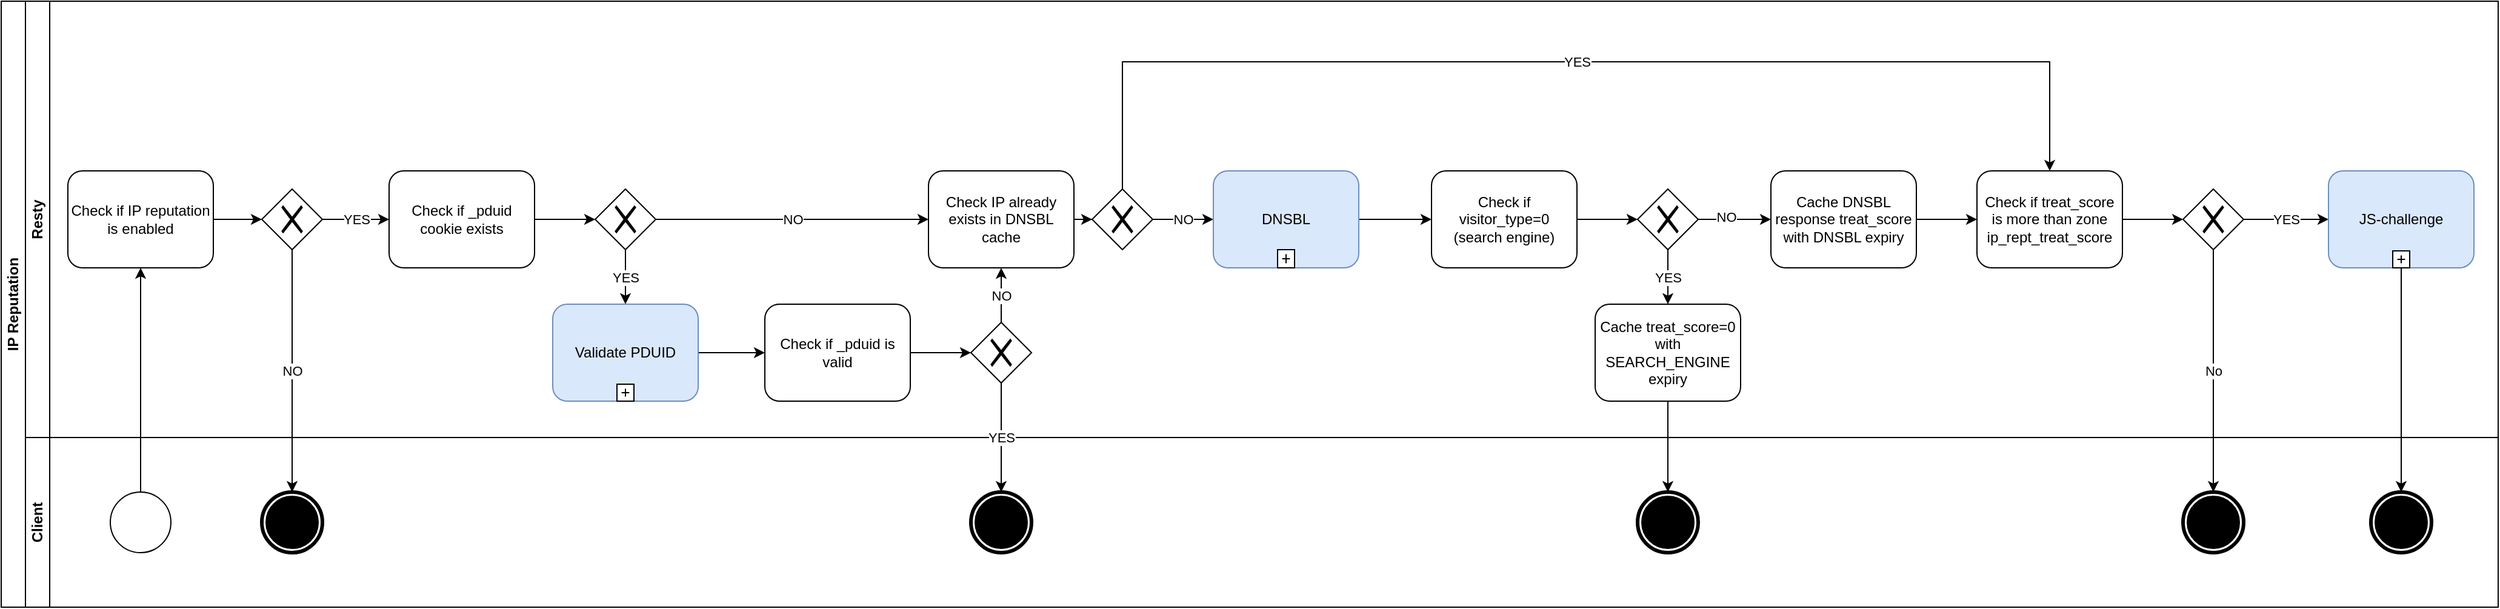 <mxfile version="14.4.7" type="github" pages="4">
  <diagram id="FM04whXNcfyG1jP_JYNI" name="Main">
    <mxGraphModel dx="2452" dy="942" grid="1" gridSize="10" guides="1" tooltips="1" connect="1" arrows="1" fold="1" page="1" pageScale="1" pageWidth="850" pageHeight="1100" background="none" math="0" shadow="0">
      <root>
        <mxCell id="0" />
        <mxCell id="1" parent="0" />
        <mxCell id="Lnknif8dTfj-DUFB5nNW-5" value="IP Reputation" style="swimlane;html=1;childLayout=stackLayout;resizeParent=1;resizeParentMax=0;horizontal=0;startSize=20;horizontalStack=0;fontFamily=Helvetica;labelBorderColor=none;labelBackgroundColor=none;whiteSpace=wrap;" parent="1" vertex="1">
          <mxGeometry x="580" y="300" width="2060" height="500" as="geometry" />
        </mxCell>
        <mxCell id="Lnknif8dTfj-DUFB5nNW-11" style="edgeStyle=orthogonalEdgeStyle;rounded=0;orthogonalLoop=1;jettySize=auto;html=1;fontFamily=Helvetica;labelBorderColor=none;labelBackgroundColor=none;" parent="Lnknif8dTfj-DUFB5nNW-5" source="Lnknif8dTfj-DUFB5nNW-9" target="Lnknif8dTfj-DUFB5nNW-10" edge="1">
          <mxGeometry relative="1" as="geometry" />
        </mxCell>
        <mxCell id="Lnknif8dTfj-DUFB5nNW-7" value="Resty" style="swimlane;html=1;startSize=20;horizontal=0;fontFamily=Helvetica;labelBorderColor=none;labelBackgroundColor=none;whiteSpace=wrap;" parent="Lnknif8dTfj-DUFB5nNW-5" vertex="1">
          <mxGeometry x="20" width="2040" height="360" as="geometry" />
        </mxCell>
        <mxCell id="Lnknif8dTfj-DUFB5nNW-13" style="edgeStyle=orthogonalEdgeStyle;rounded=0;orthogonalLoop=1;jettySize=auto;html=1;fontFamily=Helvetica;labelBorderColor=none;labelBackgroundColor=none;" parent="Lnknif8dTfj-DUFB5nNW-7" source="Lnknif8dTfj-DUFB5nNW-10" target="Lnknif8dTfj-DUFB5nNW-12" edge="1">
          <mxGeometry relative="1" as="geometry" />
        </mxCell>
        <mxCell id="Lnknif8dTfj-DUFB5nNW-10" value="Check if IP reputation is enabled " style="shape=ext;rounded=1;html=1;fontFamily=Helvetica;labelBorderColor=none;labelBackgroundColor=none;whiteSpace=wrap;" parent="Lnknif8dTfj-DUFB5nNW-7" vertex="1">
          <mxGeometry x="35" y="140" width="120" height="80" as="geometry" />
        </mxCell>
        <mxCell id="3L-Kfm5Q9SkvJ-fsHLHz-19" value="YES" style="edgeStyle=orthogonalEdgeStyle;rounded=0;orthogonalLoop=1;jettySize=auto;html=1;" parent="Lnknif8dTfj-DUFB5nNW-7" source="Lnknif8dTfj-DUFB5nNW-12" target="3L-Kfm5Q9SkvJ-fsHLHz-18" edge="1">
          <mxGeometry relative="1" as="geometry" />
        </mxCell>
        <mxCell id="Lnknif8dTfj-DUFB5nNW-12" value="" style="shape=mxgraph.bpmn.shape;html=1;verticalLabelPosition=bottom;labelBackgroundColor=none;verticalAlign=top;align=center;perimeter=rhombusPerimeter;background=gateway;outlineConnect=0;outline=none;symbol=exclusiveGw;fontFamily=Helvetica;labelBorderColor=none;whiteSpace=wrap;" parent="Lnknif8dTfj-DUFB5nNW-7" vertex="1">
          <mxGeometry x="195" y="155" width="50" height="50" as="geometry" />
        </mxCell>
        <mxCell id="Lnknif8dTfj-DUFB5nNW-82" style="edgeStyle=orthogonalEdgeStyle;rounded=0;orthogonalLoop=1;jettySize=auto;html=1;labelBackgroundColor=none;fontFamily=Helvetica;" parent="Lnknif8dTfj-DUFB5nNW-7" source="Lnknif8dTfj-DUFB5nNW-17" target="Lnknif8dTfj-DUFB5nNW-81" edge="1">
          <mxGeometry relative="1" as="geometry" />
        </mxCell>
        <mxCell id="Lnknif8dTfj-DUFB5nNW-17" value="Check IP already exists in DNSBL cache" style="shape=ext;rounded=1;html=1;fontFamily=Helvetica;labelBorderColor=none;labelBackgroundColor=none;whiteSpace=wrap;" parent="Lnknif8dTfj-DUFB5nNW-7" vertex="1">
          <mxGeometry x="745" y="140" width="120" height="80" as="geometry" />
        </mxCell>
        <mxCell id="Lnknif8dTfj-DUFB5nNW-62" style="edgeStyle=orthogonalEdgeStyle;rounded=0;orthogonalLoop=1;jettySize=auto;html=1;fontFamily=Helvetica;labelBorderColor=none;labelBackgroundColor=none;" parent="Lnknif8dTfj-DUFB5nNW-7" source="Lnknif8dTfj-DUFB5nNW-42" target="Lnknif8dTfj-DUFB5nNW-61" edge="1">
          <mxGeometry relative="1" as="geometry" />
        </mxCell>
        <mxCell id="Lnknif8dTfj-DUFB5nNW-42" value="Check if visitor_type=0&lt;br&gt;(search engine)" style="shape=ext;rounded=1;html=1;fontFamily=Helvetica;labelBorderColor=none;labelBackgroundColor=none;whiteSpace=wrap;" parent="Lnknif8dTfj-DUFB5nNW-7" vertex="1">
          <mxGeometry x="1160" y="140" width="120" height="80" as="geometry" />
        </mxCell>
        <mxCell id="Lnknif8dTfj-DUFB5nNW-74" style="edgeStyle=orthogonalEdgeStyle;rounded=0;orthogonalLoop=1;jettySize=auto;html=1;fontFamily=Helvetica;labelBorderColor=none;labelBackgroundColor=none;" parent="Lnknif8dTfj-DUFB5nNW-7" source="Lnknif8dTfj-DUFB5nNW-48" target="Lnknif8dTfj-DUFB5nNW-73" edge="1">
          <mxGeometry relative="1" as="geometry" />
        </mxCell>
        <mxCell id="Lnknif8dTfj-DUFB5nNW-48" value="Cache DNSBL response treat_score with DNSBL expiry" style="shape=ext;rounded=1;html=1;fontFamily=Helvetica;labelBorderColor=none;labelBackgroundColor=none;whiteSpace=wrap;" parent="Lnknif8dTfj-DUFB5nNW-7" vertex="1">
          <mxGeometry x="1440" y="140" width="120" height="80" as="geometry" />
        </mxCell>
        <mxCell id="Lnknif8dTfj-DUFB5nNW-96" style="edgeStyle=orthogonalEdgeStyle;rounded=0;orthogonalLoop=1;jettySize=auto;html=1;labelBackgroundColor=none;fontFamily=Helvetica;" parent="Lnknif8dTfj-DUFB5nNW-7" source="Lnknif8dTfj-DUFB5nNW-61" target="Lnknif8dTfj-DUFB5nNW-48" edge="1">
          <mxGeometry relative="1" as="geometry">
            <mxPoint x="1440" y="180" as="targetPoint" />
          </mxGeometry>
        </mxCell>
        <mxCell id="Lnknif8dTfj-DUFB5nNW-97" value="NO" style="edgeLabel;html=1;align=center;verticalAlign=middle;resizable=0;points=[];fontFamily=Helvetica;" parent="Lnknif8dTfj-DUFB5nNW-96" vertex="1" connectable="0">
          <mxGeometry x="-0.249" y="2" relative="1" as="geometry">
            <mxPoint as="offset" />
          </mxGeometry>
        </mxCell>
        <mxCell id="_LtZH-9DGDJM8aVILOaV-4" value="YES" style="edgeStyle=orthogonalEdgeStyle;rounded=0;orthogonalLoop=1;jettySize=auto;html=1;" parent="Lnknif8dTfj-DUFB5nNW-7" source="Lnknif8dTfj-DUFB5nNW-61" target="Lnknif8dTfj-DUFB5nNW-64" edge="1">
          <mxGeometry relative="1" as="geometry" />
        </mxCell>
        <mxCell id="Lnknif8dTfj-DUFB5nNW-61" value="" style="shape=mxgraph.bpmn.shape;html=1;verticalLabelPosition=bottom;labelBackgroundColor=none;verticalAlign=top;align=center;perimeter=rhombusPerimeter;background=gateway;outlineConnect=0;outline=none;symbol=exclusiveGw;fontFamily=Helvetica;labelBorderColor=none;whiteSpace=wrap;" parent="Lnknif8dTfj-DUFB5nNW-7" vertex="1">
          <mxGeometry x="1330" y="155" width="50" height="50" as="geometry" />
        </mxCell>
        <mxCell id="Lnknif8dTfj-DUFB5nNW-64" value="Cache treat_score=0 with SEARCH_ENGINE expiry " style="shape=ext;rounded=1;html=1;fontFamily=Helvetica;labelBorderColor=none;labelBackgroundColor=none;whiteSpace=wrap;" parent="Lnknif8dTfj-DUFB5nNW-7" vertex="1">
          <mxGeometry x="1295" y="250" width="120" height="80" as="geometry" />
        </mxCell>
        <mxCell id="3L-Kfm5Q9SkvJ-fsHLHz-3" style="edgeStyle=orthogonalEdgeStyle;rounded=0;orthogonalLoop=1;jettySize=auto;html=1;" parent="Lnknif8dTfj-DUFB5nNW-7" source="Lnknif8dTfj-DUFB5nNW-73" target="3L-Kfm5Q9SkvJ-fsHLHz-2" edge="1">
          <mxGeometry relative="1" as="geometry" />
        </mxCell>
        <mxCell id="Lnknif8dTfj-DUFB5nNW-73" value="Check if treat_score is more than zone ip_rept_treat_score" style="shape=ext;rounded=1;html=1;fontFamily=Helvetica;labelBorderColor=none;labelBackgroundColor=none;whiteSpace=wrap;" parent="Lnknif8dTfj-DUFB5nNW-7" vertex="1">
          <mxGeometry x="1610" y="140" width="120" height="80" as="geometry" />
        </mxCell>
        <mxCell id="_LtZH-9DGDJM8aVILOaV-2" value="NO" style="edgeStyle=orthogonalEdgeStyle;rounded=0;orthogonalLoop=1;jettySize=auto;html=1;" parent="Lnknif8dTfj-DUFB5nNW-7" source="Lnknif8dTfj-DUFB5nNW-81" target="_LtZH-9DGDJM8aVILOaV-9" edge="1">
          <mxGeometry relative="1" as="geometry">
            <mxPoint x="880.0" y="180" as="targetPoint" />
          </mxGeometry>
        </mxCell>
        <mxCell id="Lnknif8dTfj-DUFB5nNW-81" value="" style="shape=mxgraph.bpmn.shape;html=1;verticalLabelPosition=bottom;labelBackgroundColor=#ffffff;verticalAlign=top;align=center;perimeter=rhombusPerimeter;background=gateway;outlineConnect=0;outline=none;symbol=exclusiveGw;fontFamily=Helvetica;" parent="Lnknif8dTfj-DUFB5nNW-7" vertex="1">
          <mxGeometry x="880" y="155" width="50" height="50" as="geometry" />
        </mxCell>
        <mxCell id="3L-Kfm5Q9SkvJ-fsHLHz-9" value="YES" style="edgeStyle=orthogonalEdgeStyle;rounded=0;orthogonalLoop=1;jettySize=auto;html=1;" parent="Lnknif8dTfj-DUFB5nNW-7" source="3L-Kfm5Q9SkvJ-fsHLHz-2" target="_LtZH-9DGDJM8aVILOaV-12" edge="1">
          <mxGeometry relative="1" as="geometry">
            <mxPoint x="1905" y="180" as="targetPoint" />
          </mxGeometry>
        </mxCell>
        <mxCell id="3L-Kfm5Q9SkvJ-fsHLHz-2" value="" style="shape=mxgraph.bpmn.shape;html=1;verticalLabelPosition=bottom;labelBackgroundColor=#ffffff;verticalAlign=top;align=center;perimeter=rhombusPerimeter;background=gateway;outlineConnect=0;outline=none;symbol=exclusiveGw;" parent="Lnknif8dTfj-DUFB5nNW-7" vertex="1">
          <mxGeometry x="1780" y="155" width="50" height="50" as="geometry" />
        </mxCell>
        <mxCell id="3L-Kfm5Q9SkvJ-fsHLHz-22" style="edgeStyle=orthogonalEdgeStyle;rounded=0;orthogonalLoop=1;jettySize=auto;html=1;" parent="Lnknif8dTfj-DUFB5nNW-7" source="3L-Kfm5Q9SkvJ-fsHLHz-18" target="3L-Kfm5Q9SkvJ-fsHLHz-21" edge="1">
          <mxGeometry relative="1" as="geometry" />
        </mxCell>
        <mxCell id="3L-Kfm5Q9SkvJ-fsHLHz-18" value="Check if _pduid cookie exists" style="shape=ext;rounded=1;html=1;fontFamily=Helvetica;labelBorderColor=none;labelBackgroundColor=none;whiteSpace=wrap;" parent="Lnknif8dTfj-DUFB5nNW-7" vertex="1">
          <mxGeometry x="300" y="140" width="120" height="80" as="geometry" />
        </mxCell>
        <mxCell id="3L-Kfm5Q9SkvJ-fsHLHz-27" value="YES" style="edgeStyle=orthogonalEdgeStyle;rounded=0;orthogonalLoop=1;jettySize=auto;html=1;" parent="Lnknif8dTfj-DUFB5nNW-7" source="3L-Kfm5Q9SkvJ-fsHLHz-21" target="8DBAYRj4Cgo4CYcVGYf4-5" edge="1">
          <mxGeometry relative="1" as="geometry">
            <mxPoint x="495" y="260" as="targetPoint" />
          </mxGeometry>
        </mxCell>
        <mxCell id="3L-Kfm5Q9SkvJ-fsHLHz-36" value="NO" style="edgeStyle=orthogonalEdgeStyle;rounded=0;orthogonalLoop=1;jettySize=auto;html=1;" parent="Lnknif8dTfj-DUFB5nNW-7" source="3L-Kfm5Q9SkvJ-fsHLHz-21" target="Lnknif8dTfj-DUFB5nNW-17" edge="1">
          <mxGeometry relative="1" as="geometry" />
        </mxCell>
        <mxCell id="3L-Kfm5Q9SkvJ-fsHLHz-21" value="" style="shape=mxgraph.bpmn.shape;html=1;verticalLabelPosition=bottom;labelBackgroundColor=#ffffff;verticalAlign=top;align=center;perimeter=rhombusPerimeter;background=gateway;outlineConnect=0;outline=none;symbol=exclusiveGw;" parent="Lnknif8dTfj-DUFB5nNW-7" vertex="1">
          <mxGeometry x="470" y="155" width="50" height="50" as="geometry" />
        </mxCell>
        <mxCell id="_LtZH-9DGDJM8aVILOaV-7" value="YES" style="edgeStyle=orthogonalEdgeStyle;rounded=0;orthogonalLoop=1;jettySize=auto;html=1;entryX=0.5;entryY=0;entryDx=0;entryDy=0;" parent="Lnknif8dTfj-DUFB5nNW-7" source="Lnknif8dTfj-DUFB5nNW-81" target="Lnknif8dTfj-DUFB5nNW-73" edge="1">
          <mxGeometry relative="1" as="geometry">
            <mxPoint x="785.0" y="30" as="targetPoint" />
            <Array as="points">
              <mxPoint x="905" y="50" />
              <mxPoint x="1670" y="50" />
            </Array>
          </mxGeometry>
        </mxCell>
        <mxCell id="_LtZH-9DGDJM8aVILOaV-11" style="edgeStyle=orthogonalEdgeStyle;rounded=0;orthogonalLoop=1;jettySize=auto;html=1;" parent="Lnknif8dTfj-DUFB5nNW-7" source="_LtZH-9DGDJM8aVILOaV-9" target="Lnknif8dTfj-DUFB5nNW-42" edge="1">
          <mxGeometry relative="1" as="geometry" />
        </mxCell>
        <UserObject label="DNSBL" link="data:page/id,mE-E8nr-e-uLJXLUWdjC" id="_LtZH-9DGDJM8aVILOaV-9">
          <mxCell style="html=1;whiteSpace=wrap;rounded=1;dropTarget=0;fillColor=#dae8fc;strokeColor=#6c8ebf;" parent="Lnknif8dTfj-DUFB5nNW-7" vertex="1">
            <mxGeometry x="980" y="140" width="120" height="80" as="geometry" />
          </mxCell>
        </UserObject>
        <mxCell id="_LtZH-9DGDJM8aVILOaV-10" value="" style="html=1;shape=plus;outlineConnect=0;" parent="_LtZH-9DGDJM8aVILOaV-9" vertex="1">
          <mxGeometry x="0.5" y="1" width="14" height="15" relative="1" as="geometry">
            <mxPoint x="-7" y="-15" as="offset" />
          </mxGeometry>
        </mxCell>
        <UserObject label="JS-challenge" link="data:page/id,acCZPXggkSWonKdyifNn" id="_LtZH-9DGDJM8aVILOaV-12">
          <mxCell style="html=1;whiteSpace=wrap;rounded=1;dropTarget=0;fillColor=#dae8fc;strokeColor=#6c8ebf;" parent="Lnknif8dTfj-DUFB5nNW-7" vertex="1">
            <mxGeometry x="1900" y="140" width="120" height="80" as="geometry" />
          </mxCell>
        </UserObject>
        <mxCell id="_LtZH-9DGDJM8aVILOaV-13" value="" style="html=1;shape=plus;outlineConnect=0;" parent="_LtZH-9DGDJM8aVILOaV-12" vertex="1">
          <mxGeometry x="0.5" y="1" width="14" height="14" relative="1" as="geometry">
            <mxPoint x="-7" y="-14" as="offset" />
          </mxGeometry>
        </mxCell>
        <mxCell id="42kjpcf2XNEour578Sm9-2" style="edgeStyle=orthogonalEdgeStyle;rounded=0;orthogonalLoop=1;jettySize=auto;html=1;" edge="1" parent="Lnknif8dTfj-DUFB5nNW-7" source="8DBAYRj4Cgo4CYcVGYf4-5" target="42kjpcf2XNEour578Sm9-1">
          <mxGeometry relative="1" as="geometry" />
        </mxCell>
        <UserObject label="Validate PDUID" link="data:page/id,QjvDUsxRnpU2SDRxm_fl" id="8DBAYRj4Cgo4CYcVGYf4-5">
          <mxCell style="html=1;whiteSpace=wrap;rounded=1;dropTarget=0;fillColor=#dae8fc;strokeColor=#6c8ebf;" parent="Lnknif8dTfj-DUFB5nNW-7" vertex="1">
            <mxGeometry x="435" y="250" width="120" height="80" as="geometry" />
          </mxCell>
        </UserObject>
        <mxCell id="8DBAYRj4Cgo4CYcVGYf4-6" value="" style="html=1;shape=plus;outlineConnect=0;" parent="8DBAYRj4Cgo4CYcVGYf4-5" vertex="1">
          <mxGeometry x="0.5" y="1" width="14" height="14" relative="1" as="geometry">
            <mxPoint x="-7" y="-14" as="offset" />
          </mxGeometry>
        </mxCell>
        <mxCell id="42kjpcf2XNEour578Sm9-5" style="edgeStyle=orthogonalEdgeStyle;rounded=0;orthogonalLoop=1;jettySize=auto;html=1;" edge="1" parent="Lnknif8dTfj-DUFB5nNW-7" source="42kjpcf2XNEour578Sm9-1" target="42kjpcf2XNEour578Sm9-4">
          <mxGeometry relative="1" as="geometry" />
        </mxCell>
        <mxCell id="42kjpcf2XNEour578Sm9-1" value="Check if _pduid is valid" style="shape=ext;rounded=1;html=1;fontFamily=Helvetica;labelBorderColor=none;labelBackgroundColor=none;whiteSpace=wrap;" vertex="1" parent="Lnknif8dTfj-DUFB5nNW-7">
          <mxGeometry x="610" y="250" width="120" height="80" as="geometry" />
        </mxCell>
        <mxCell id="42kjpcf2XNEour578Sm9-10" value="NO" style="edgeStyle=orthogonalEdgeStyle;rounded=0;orthogonalLoop=1;jettySize=auto;html=1;" edge="1" parent="Lnknif8dTfj-DUFB5nNW-7" source="42kjpcf2XNEour578Sm9-4" target="Lnknif8dTfj-DUFB5nNW-17">
          <mxGeometry relative="1" as="geometry" />
        </mxCell>
        <mxCell id="42kjpcf2XNEour578Sm9-4" value="" style="shape=mxgraph.bpmn.shape;html=1;verticalLabelPosition=bottom;labelBackgroundColor=#ffffff;verticalAlign=top;align=center;perimeter=rhombusPerimeter;background=gateway;outlineConnect=0;outline=none;symbol=exclusiveGw;fontFamily=Helvetica;" vertex="1" parent="Lnknif8dTfj-DUFB5nNW-7">
          <mxGeometry x="780" y="265" width="50" height="50" as="geometry" />
        </mxCell>
        <mxCell id="Lnknif8dTfj-DUFB5nNW-67" style="edgeStyle=orthogonalEdgeStyle;rounded=0;orthogonalLoop=1;jettySize=auto;html=1;fontFamily=Helvetica;labelBorderColor=none;labelBackgroundColor=none;" parent="Lnknif8dTfj-DUFB5nNW-5" source="Lnknif8dTfj-DUFB5nNW-64" target="Lnknif8dTfj-DUFB5nNW-66" edge="1">
          <mxGeometry relative="1" as="geometry" />
        </mxCell>
        <mxCell id="3L-Kfm5Q9SkvJ-fsHLHz-5" value="No" style="edgeStyle=orthogonalEdgeStyle;rounded=0;orthogonalLoop=1;jettySize=auto;html=1;" parent="Lnknif8dTfj-DUFB5nNW-5" source="3L-Kfm5Q9SkvJ-fsHLHz-2" target="3L-Kfm5Q9SkvJ-fsHLHz-4" edge="1">
          <mxGeometry relative="1" as="geometry" />
        </mxCell>
        <mxCell id="3L-Kfm5Q9SkvJ-fsHLHz-42" style="edgeStyle=orthogonalEdgeStyle;rounded=0;orthogonalLoop=1;jettySize=auto;html=1;" parent="Lnknif8dTfj-DUFB5nNW-5" source="_LtZH-9DGDJM8aVILOaV-12" target="3L-Kfm5Q9SkvJ-fsHLHz-41" edge="1">
          <mxGeometry relative="1" as="geometry">
            <mxPoint x="1985" y="220" as="sourcePoint" />
          </mxGeometry>
        </mxCell>
        <mxCell id="Lnknif8dTfj-DUFB5nNW-8" value="Client" style="swimlane;html=1;startSize=20;horizontal=0;fontFamily=Helvetica;labelBorderColor=none;labelBackgroundColor=none;whiteSpace=wrap;" parent="Lnknif8dTfj-DUFB5nNW-5" vertex="1">
          <mxGeometry x="20" y="360" width="2040" height="140" as="geometry" />
        </mxCell>
        <mxCell id="Lnknif8dTfj-DUFB5nNW-9" value="" style="shape=mxgraph.bpmn.shape;html=1;verticalLabelPosition=bottom;labelBackgroundColor=none;verticalAlign=top;align=center;perimeter=ellipsePerimeter;outlineConnect=0;outline=standard;symbol=general;fontFamily=Helvetica;labelBorderColor=none;whiteSpace=wrap;" parent="Lnknif8dTfj-DUFB5nNW-8" vertex="1">
          <mxGeometry x="70" y="45" width="50" height="50" as="geometry" />
        </mxCell>
        <mxCell id="Lnknif8dTfj-DUFB5nNW-14" value="" style="shape=mxgraph.bpmn.shape;html=1;verticalLabelPosition=bottom;labelBackgroundColor=none;verticalAlign=top;align=center;perimeter=ellipsePerimeter;outlineConnect=0;outline=end;symbol=terminate;fontFamily=Helvetica;labelBorderColor=none;whiteSpace=wrap;" parent="Lnknif8dTfj-DUFB5nNW-8" vertex="1">
          <mxGeometry x="195" y="45" width="50" height="50" as="geometry" />
        </mxCell>
        <mxCell id="Lnknif8dTfj-DUFB5nNW-66" value="" style="shape=mxgraph.bpmn.shape;html=1;verticalLabelPosition=bottom;labelBackgroundColor=none;verticalAlign=top;align=center;perimeter=ellipsePerimeter;outlineConnect=0;outline=end;symbol=terminate;fontFamily=Helvetica;labelBorderColor=none;whiteSpace=wrap;" parent="Lnknif8dTfj-DUFB5nNW-8" vertex="1">
          <mxGeometry x="1330" y="45" width="50" height="50" as="geometry" />
        </mxCell>
        <mxCell id="3L-Kfm5Q9SkvJ-fsHLHz-4" value="" style="shape=mxgraph.bpmn.shape;html=1;verticalLabelPosition=bottom;labelBackgroundColor=none;verticalAlign=top;align=center;perimeter=ellipsePerimeter;outlineConnect=0;outline=end;symbol=terminate;fontFamily=Helvetica;labelBorderColor=none;whiteSpace=wrap;" parent="Lnknif8dTfj-DUFB5nNW-8" vertex="1">
          <mxGeometry x="1780" y="45" width="50" height="50" as="geometry" />
        </mxCell>
        <mxCell id="3L-Kfm5Q9SkvJ-fsHLHz-41" value="" style="shape=mxgraph.bpmn.shape;html=1;verticalLabelPosition=bottom;labelBackgroundColor=none;verticalAlign=top;align=center;perimeter=ellipsePerimeter;outlineConnect=0;outline=end;symbol=terminate;fontFamily=Helvetica;labelBorderColor=none;whiteSpace=wrap;" parent="Lnknif8dTfj-DUFB5nNW-8" vertex="1">
          <mxGeometry x="1935" y="45" width="50" height="50" as="geometry" />
        </mxCell>
        <mxCell id="42kjpcf2XNEour578Sm9-8" value="" style="shape=mxgraph.bpmn.shape;html=1;verticalLabelPosition=bottom;labelBackgroundColor=none;verticalAlign=top;align=center;perimeter=ellipsePerimeter;outlineConnect=0;outline=end;symbol=terminate;fontFamily=Helvetica;labelBorderColor=none;whiteSpace=wrap;" vertex="1" parent="Lnknif8dTfj-DUFB5nNW-8">
          <mxGeometry x="780" y="45" width="50" height="50" as="geometry" />
        </mxCell>
        <mxCell id="Lnknif8dTfj-DUFB5nNW-57" style="edgeStyle=orthogonalEdgeStyle;rounded=0;orthogonalLoop=1;jettySize=auto;html=1;fontFamily=Helvetica;labelBorderColor=none;labelBackgroundColor=none;" parent="Lnknif8dTfj-DUFB5nNW-5" edge="1">
          <mxGeometry relative="1" as="geometry">
            <mxPoint x="1165" y="450" as="sourcePoint" />
          </mxGeometry>
        </mxCell>
        <mxCell id="_LtZH-9DGDJM8aVILOaV-8" value="NO" style="edgeStyle=orthogonalEdgeStyle;rounded=0;orthogonalLoop=1;jettySize=auto;html=1;" parent="Lnknif8dTfj-DUFB5nNW-5" source="Lnknif8dTfj-DUFB5nNW-12" target="Lnknif8dTfj-DUFB5nNW-14" edge="1">
          <mxGeometry relative="1" as="geometry" />
        </mxCell>
        <mxCell id="42kjpcf2XNEour578Sm9-9" value="YES" style="edgeStyle=orthogonalEdgeStyle;rounded=0;orthogonalLoop=1;jettySize=auto;html=1;" edge="1" parent="Lnknif8dTfj-DUFB5nNW-5" source="42kjpcf2XNEour578Sm9-4" target="42kjpcf2XNEour578Sm9-8">
          <mxGeometry relative="1" as="geometry" />
        </mxCell>
      </root>
    </mxGraphModel>
  </diagram>
  <diagram id="mE-E8nr-e-uLJXLUWdjC" name="DNSBL">
    <mxGraphModel dx="2942" dy="1130" grid="1" gridSize="10" guides="1" tooltips="1" connect="1" arrows="1" fold="1" page="1" pageScale="1" pageWidth="1169" pageHeight="827" math="0" shadow="0">
      <root>
        <mxCell id="FL4qtChPir1x1vCs4IFo-0" />
        <mxCell id="FL4qtChPir1x1vCs4IFo-1" parent="FL4qtChPir1x1vCs4IFo-0" />
        <mxCell id="-1qGa8jCj9bo05T3ZsCk-0" value="DNSBL" style="swimlane;html=1;childLayout=stackLayout;resizeParent=1;resizeParentMax=0;horizontal=0;startSize=20;horizontalStack=0;" parent="FL4qtChPir1x1vCs4IFo-1" vertex="1">
          <mxGeometry x="104" y="293" width="960" height="240" as="geometry" />
        </mxCell>
        <mxCell id="-1qGa8jCj9bo05T3ZsCk-1" value="Nameserver" style="swimlane;html=1;startSize=20;horizontal=0;" parent="-1qGa8jCj9bo05T3ZsCk-0" vertex="1">
          <mxGeometry x="20" width="940" height="120" as="geometry" />
        </mxCell>
        <mxCell id="a2twxz5E3KHikuRqJYDL-0" value="DNSBL" style="shape=ext;rounded=1;html=1;fontFamily=Helvetica;labelBorderColor=none;labelBackgroundColor=none;whiteSpace=wrap;" parent="-1qGa8jCj9bo05T3ZsCk-1" vertex="1">
          <mxGeometry x="405" y="16" width="120" height="80" as="geometry" />
        </mxCell>
        <mxCell id="-1qGa8jCj9bo05T3ZsCk-2" value="Resty" style="swimlane;html=1;startSize=20;horizontal=0;" parent="-1qGa8jCj9bo05T3ZsCk-0" vertex="1">
          <mxGeometry x="20" y="120" width="940" height="120" as="geometry" />
        </mxCell>
        <mxCell id="a2twxz5E3KHikuRqJYDL-1" value="" style="shape=mxgraph.bpmn.shape;html=1;verticalLabelPosition=bottom;labelBackgroundColor=none;verticalAlign=top;align=center;perimeter=rhombusPerimeter;background=gateway;outlineConnect=0;outline=none;symbol=exclusiveGw;fontFamily=Helvetica;labelBorderColor=none;whiteSpace=wrap;" parent="-1qGa8jCj9bo05T3ZsCk-2" vertex="1">
          <mxGeometry x="150" y="31" width="50" height="50" as="geometry" />
        </mxCell>
        <mxCell id="a2twxz5E3KHikuRqJYDL-3" value="Construct DNSBL query name" style="shape=ext;rounded=1;html=1;fontFamily=Helvetica;labelBorderColor=none;labelBackgroundColor=none;whiteSpace=wrap;" parent="-1qGa8jCj9bo05T3ZsCk-2" vertex="1">
          <mxGeometry x="115" y="16" width="120" height="80" as="geometry" />
        </mxCell>
        <mxCell id="a2twxz5E3KHikuRqJYDL-4" value="Perform DNSBL lookup" style="shape=ext;rounded=1;html=1;fontFamily=Helvetica;labelBorderColor=none;labelBackgroundColor=none;whiteSpace=wrap;" parent="-1qGa8jCj9bo05T3ZsCk-2" vertex="1">
          <mxGeometry x="315" y="16" width="120" height="80" as="geometry" />
        </mxCell>
        <mxCell id="a2twxz5E3KHikuRqJYDL-6" value="Check if DNSBL lookup has response " style="shape=ext;rounded=1;html=1;fontFamily=Helvetica;labelBorderColor=none;labelBackgroundColor=none;whiteSpace=wrap;" parent="-1qGa8jCj9bo05T3ZsCk-2" vertex="1">
          <mxGeometry x="495" y="16" width="120" height="80" as="geometry" />
        </mxCell>
        <mxCell id="a2twxz5E3KHikuRqJYDL-2" style="edgeStyle=orthogonalEdgeStyle;rounded=0;orthogonalLoop=1;jettySize=auto;html=1;fontFamily=Helvetica;labelBorderColor=none;labelBackgroundColor=none;" parent="-1qGa8jCj9bo05T3ZsCk-2" source="a2twxz5E3KHikuRqJYDL-3" target="a2twxz5E3KHikuRqJYDL-4" edge="1">
          <mxGeometry relative="1" as="geometry">
            <mxPoint x="-82.5" y="-304" as="targetPoint" />
          </mxGeometry>
        </mxCell>
        <mxCell id="a2twxz5E3KHikuRqJYDL-14" style="edgeStyle=orthogonalEdgeStyle;rounded=0;orthogonalLoop=1;jettySize=auto;html=1;" parent="-1qGa8jCj9bo05T3ZsCk-2" source="a2twxz5E3KHikuRqJYDL-7" target="a2twxz5E3KHikuRqJYDL-13" edge="1">
          <mxGeometry relative="1" as="geometry" />
        </mxCell>
        <mxCell id="a2twxz5E3KHikuRqJYDL-7" value="Parse DNSBL response" style="shape=ext;rounded=1;html=1;fontFamily=Helvetica;labelBorderColor=none;labelBackgroundColor=none;whiteSpace=wrap;" parent="-1qGa8jCj9bo05T3ZsCk-2" vertex="1">
          <mxGeometry x="670" y="16" width="120" height="80" as="geometry" />
        </mxCell>
        <mxCell id="a2twxz5E3KHikuRqJYDL-5" style="edgeStyle=orthogonalEdgeStyle;rounded=0;orthogonalLoop=1;jettySize=auto;html=1;labelBackgroundColor=none;fontFamily=Helvetica;" parent="-1qGa8jCj9bo05T3ZsCk-2" source="a2twxz5E3KHikuRqJYDL-6" target="a2twxz5E3KHikuRqJYDL-7" edge="1">
          <mxGeometry relative="1" as="geometry" />
        </mxCell>
        <mxCell id="a2twxz5E3KHikuRqJYDL-12" style="edgeStyle=orthogonalEdgeStyle;rounded=0;orthogonalLoop=1;jettySize=auto;html=1;" parent="-1qGa8jCj9bo05T3ZsCk-2" source="a2twxz5E3KHikuRqJYDL-11" target="a2twxz5E3KHikuRqJYDL-3" edge="1">
          <mxGeometry relative="1" as="geometry" />
        </mxCell>
        <mxCell id="a2twxz5E3KHikuRqJYDL-11" value="" style="shape=mxgraph.bpmn.shape;html=1;verticalLabelPosition=bottom;labelBackgroundColor=#ffffff;verticalAlign=top;align=center;perimeter=ellipsePerimeter;outlineConnect=0;outline=standard;symbol=general;" parent="-1qGa8jCj9bo05T3ZsCk-2" vertex="1">
          <mxGeometry x="26" y="31" width="50" height="50" as="geometry" />
        </mxCell>
        <mxCell id="a2twxz5E3KHikuRqJYDL-13" value="" style="shape=mxgraph.bpmn.shape;html=1;verticalLabelPosition=bottom;labelBackgroundColor=#ffffff;verticalAlign=top;align=center;perimeter=ellipsePerimeter;outlineConnect=0;outline=end;symbol=terminate;" parent="-1qGa8jCj9bo05T3ZsCk-2" vertex="1">
          <mxGeometry x="846" y="31" width="50" height="50" as="geometry" />
        </mxCell>
        <mxCell id="a2twxz5E3KHikuRqJYDL-8" style="edgeStyle=orthogonalEdgeStyle;rounded=0;orthogonalLoop=1;jettySize=auto;html=1;entryX=0;entryY=0.5;entryDx=0;entryDy=0;fontFamily=Helvetica;labelBorderColor=none;labelBackgroundColor=none;" parent="-1qGa8jCj9bo05T3ZsCk-0" source="a2twxz5E3KHikuRqJYDL-4" target="a2twxz5E3KHikuRqJYDL-0" edge="1">
          <mxGeometry relative="1" as="geometry" />
        </mxCell>
        <mxCell id="a2twxz5E3KHikuRqJYDL-10" style="edgeStyle=orthogonalEdgeStyle;rounded=0;orthogonalLoop=1;jettySize=auto;html=1;" parent="-1qGa8jCj9bo05T3ZsCk-0" source="a2twxz5E3KHikuRqJYDL-0" target="a2twxz5E3KHikuRqJYDL-6" edge="1">
          <mxGeometry relative="1" as="geometry">
            <Array as="points">
              <mxPoint x="575" y="56" />
            </Array>
          </mxGeometry>
        </mxCell>
      </root>
    </mxGraphModel>
  </diagram>
  <diagram id="acCZPXggkSWonKdyifNn" name="JS-challenge">
    <mxGraphModel dx="2942" dy="1130" grid="1" gridSize="10" guides="1" tooltips="1" connect="1" arrows="1" fold="1" page="1" pageScale="1" pageWidth="1169" pageHeight="827" math="0" shadow="0">
      <root>
        <mxCell id="SMHBNxG1IvavvXgXOWmu-0" />
        <mxCell id="SMHBNxG1IvavvXgXOWmu-1" parent="SMHBNxG1IvavvXgXOWmu-0" />
        <mxCell id="SMHBNxG1IvavvXgXOWmu-2" value="JS-challenge" style="swimlane;html=1;childLayout=stackLayout;resizeParent=1;resizeParentMax=0;horizontal=0;startSize=20;horizontalStack=0;" parent="SMHBNxG1IvavvXgXOWmu-1" vertex="1">
          <mxGeometry x="345" y="234" width="480" height="240" as="geometry" />
        </mxCell>
        <mxCell id="SMHBNxG1IvavvXgXOWmu-3" value="Resty(Response)" style="swimlane;html=1;startSize=20;horizontal=0;" parent="SMHBNxG1IvavvXgXOWmu-2" vertex="1">
          <mxGeometry x="20" width="460" height="120" as="geometry" />
        </mxCell>
        <mxCell id="SMHBNxG1IvavvXgXOWmu-4" value="Resty(Challenge)" style="swimlane;html=1;startSize=20;horizontal=0;" parent="SMHBNxG1IvavvXgXOWmu-2" vertex="1">
          <mxGeometry x="20" y="120" width="460" height="120" as="geometry" />
        </mxCell>
      </root>
    </mxGraphModel>
  </diagram>
  <diagram id="QjvDUsxRnpU2SDRxm_fl" name="Validate PUID">
    <mxGraphModel dx="2452" dy="942" grid="1" gridSize="10" guides="1" tooltips="1" connect="1" arrows="1" fold="1" page="1" pageScale="1" pageWidth="1169" pageHeight="827" math="0" shadow="0">
      <root>
        <mxCell id="9eFZn2yE8RPww_Kog8a--0" />
        <mxCell id="9eFZn2yE8RPww_Kog8a--1" parent="9eFZn2yE8RPww_Kog8a--0" />
        <mxCell id="9eFZn2yE8RPww_Kog8a--2" value="Validate PUID" style="swimlane;html=1;childLayout=stackLayout;resizeParent=1;resizeParentMax=0;horizontal=0;startSize=20;horizontalStack=0;" parent="9eFZn2yE8RPww_Kog8a--1" vertex="1">
          <mxGeometry x="345" y="354" width="1410" height="200" as="geometry" />
        </mxCell>
        <mxCell id="9eFZn2yE8RPww_Kog8a--3" value="Resty" style="swimlane;html=1;startSize=20;horizontal=0;" parent="9eFZn2yE8RPww_Kog8a--2" vertex="1">
          <mxGeometry x="20" width="1390" height="200" as="geometry" />
        </mxCell>
        <mxCell id="JqtlzYD5Gdd37srrkTD9-8" style="edgeStyle=orthogonalEdgeStyle;rounded=0;orthogonalLoop=1;jettySize=auto;html=1;" edge="1" parent="9eFZn2yE8RPww_Kog8a--3" source="nAWJWgXgAphbf2bLX3IE-0" target="JqtlzYD5Gdd37srrkTD9-1">
          <mxGeometry relative="1" as="geometry" />
        </mxCell>
        <mxCell id="nAWJWgXgAphbf2bLX3IE-0" value="" style="shape=mxgraph.bpmn.shape;html=1;verticalLabelPosition=bottom;labelBackgroundColor=#ffffff;verticalAlign=top;align=center;perimeter=ellipsePerimeter;outlineConnect=0;outline=standard;symbol=general;" vertex="1" parent="9eFZn2yE8RPww_Kog8a--3">
          <mxGeometry x="25" y="31" width="50" height="50" as="geometry" />
        </mxCell>
        <mxCell id="JqtlzYD5Gdd37srrkTD9-1" value="Check if _pduid already exists in pduid_cache" style="shape=ext;rounded=1;html=1;fontFamily=Helvetica;labelBorderColor=none;labelBackgroundColor=none;whiteSpace=wrap;" vertex="1" parent="9eFZn2yE8RPww_Kog8a--3">
          <mxGeometry x="155" y="16" width="120" height="80" as="geometry" />
        </mxCell>
        <mxCell id="JqtlzYD5Gdd37srrkTD9-2" value="NO" style="edgeStyle=orthogonalEdgeStyle;rounded=0;orthogonalLoop=1;jettySize=auto;html=1;" edge="1" parent="9eFZn2yE8RPww_Kog8a--3" source="JqtlzYD5Gdd37srrkTD9-3">
          <mxGeometry relative="1" as="geometry">
            <mxPoint x="440" y="56" as="targetPoint" />
          </mxGeometry>
        </mxCell>
        <mxCell id="JqtlzYD5Gdd37srrkTD9-3" value="" style="shape=mxgraph.bpmn.shape;html=1;verticalLabelPosition=bottom;labelBackgroundColor=#ffffff;verticalAlign=top;align=center;perimeter=rhombusPerimeter;background=gateway;outlineConnect=0;outline=none;symbol=exclusiveGw;" vertex="1" parent="9eFZn2yE8RPww_Kog8a--3">
          <mxGeometry x="330" y="31" width="50" height="50" as="geometry" />
        </mxCell>
        <mxCell id="JqtlzYD5Gdd37srrkTD9-0" style="edgeStyle=orthogonalEdgeStyle;rounded=0;orthogonalLoop=1;jettySize=auto;html=1;" edge="1" parent="9eFZn2yE8RPww_Kog8a--3" source="JqtlzYD5Gdd37srrkTD9-1" target="JqtlzYD5Gdd37srrkTD9-3">
          <mxGeometry relative="1" as="geometry" />
        </mxCell>
        <mxCell id="JqtlzYD5Gdd37srrkTD9-4" value="" style="shape=mxgraph.bpmn.shape;html=1;verticalLabelPosition=bottom;labelBackgroundColor=none;verticalAlign=top;align=center;perimeter=ellipsePerimeter;outlineConnect=0;outline=end;symbol=terminate;fontFamily=Helvetica;labelBorderColor=none;whiteSpace=wrap;" vertex="1" parent="9eFZn2yE8RPww_Kog8a--3">
          <mxGeometry x="330" y="136" width="50" height="50" as="geometry" />
        </mxCell>
        <mxCell id="JqtlzYD5Gdd37srrkTD9-5" value="YES" style="edgeStyle=orthogonalEdgeStyle;rounded=0;orthogonalLoop=1;jettySize=auto;html=1;" edge="1" parent="9eFZn2yE8RPww_Kog8a--3" source="JqtlzYD5Gdd37srrkTD9-3" target="JqtlzYD5Gdd37srrkTD9-4">
          <mxGeometry relative="1" as="geometry" />
        </mxCell>
        <mxCell id="QW5cyz7vr9VFlG2i-6MG-0" value="YES" style="edgeStyle=orthogonalEdgeStyle;rounded=0;orthogonalLoop=1;jettySize=auto;html=1;" parent="9eFZn2yE8RPww_Kog8a--1" source="QW5cyz7vr9VFlG2i-6MG-1" target="QW5cyz7vr9VFlG2i-6MG-2" edge="1">
          <mxGeometry relative="1" as="geometry" />
        </mxCell>
        <mxCell id="QW5cyz7vr9VFlG2i-6MG-1" value="" style="shape=mxgraph.bpmn.shape;html=1;verticalLabelPosition=bottom;labelBackgroundColor=#ffffff;verticalAlign=top;align=center;perimeter=rhombusPerimeter;background=gateway;outlineConnect=0;outline=none;symbol=exclusiveGw;" parent="9eFZn2yE8RPww_Kog8a--1" vertex="1">
          <mxGeometry x="410" y="85" width="50" height="50" as="geometry" />
        </mxCell>
        <mxCell id="QW5cyz7vr9VFlG2i-6MG-2" value="Cache _pdudi in pduid_valid cache with PDUID_CACHE expiry" style="shape=ext;rounded=1;html=1;fontFamily=Helvetica;labelBorderColor=none;labelBackgroundColor=none;whiteSpace=wrap;" parent="9eFZn2yE8RPww_Kog8a--1" vertex="1">
          <mxGeometry x="525" y="70" width="120" height="80" as="geometry" />
        </mxCell>
        <mxCell id="QW5cyz7vr9VFlG2i-6MG-3" value="" style="shape=mxgraph.bpmn.shape;html=1;verticalLabelPosition=bottom;labelBackgroundColor=none;verticalAlign=top;align=center;perimeter=ellipsePerimeter;outlineConnect=0;outline=end;symbol=terminate;fontFamily=Helvetica;labelBorderColor=none;whiteSpace=wrap;" parent="9eFZn2yE8RPww_Kog8a--1" vertex="1">
          <mxGeometry x="560" y="200" width="50" height="50" as="geometry" />
        </mxCell>
        <mxCell id="QW5cyz7vr9VFlG2i-6MG-4" style="edgeStyle=orthogonalEdgeStyle;rounded=0;orthogonalLoop=1;jettySize=auto;html=1;" parent="9eFZn2yE8RPww_Kog8a--1" source="QW5cyz7vr9VFlG2i-6MG-2" target="QW5cyz7vr9VFlG2i-6MG-3" edge="1">
          <mxGeometry relative="1" as="geometry" />
        </mxCell>
      </root>
    </mxGraphModel>
  </diagram>
</mxfile>
